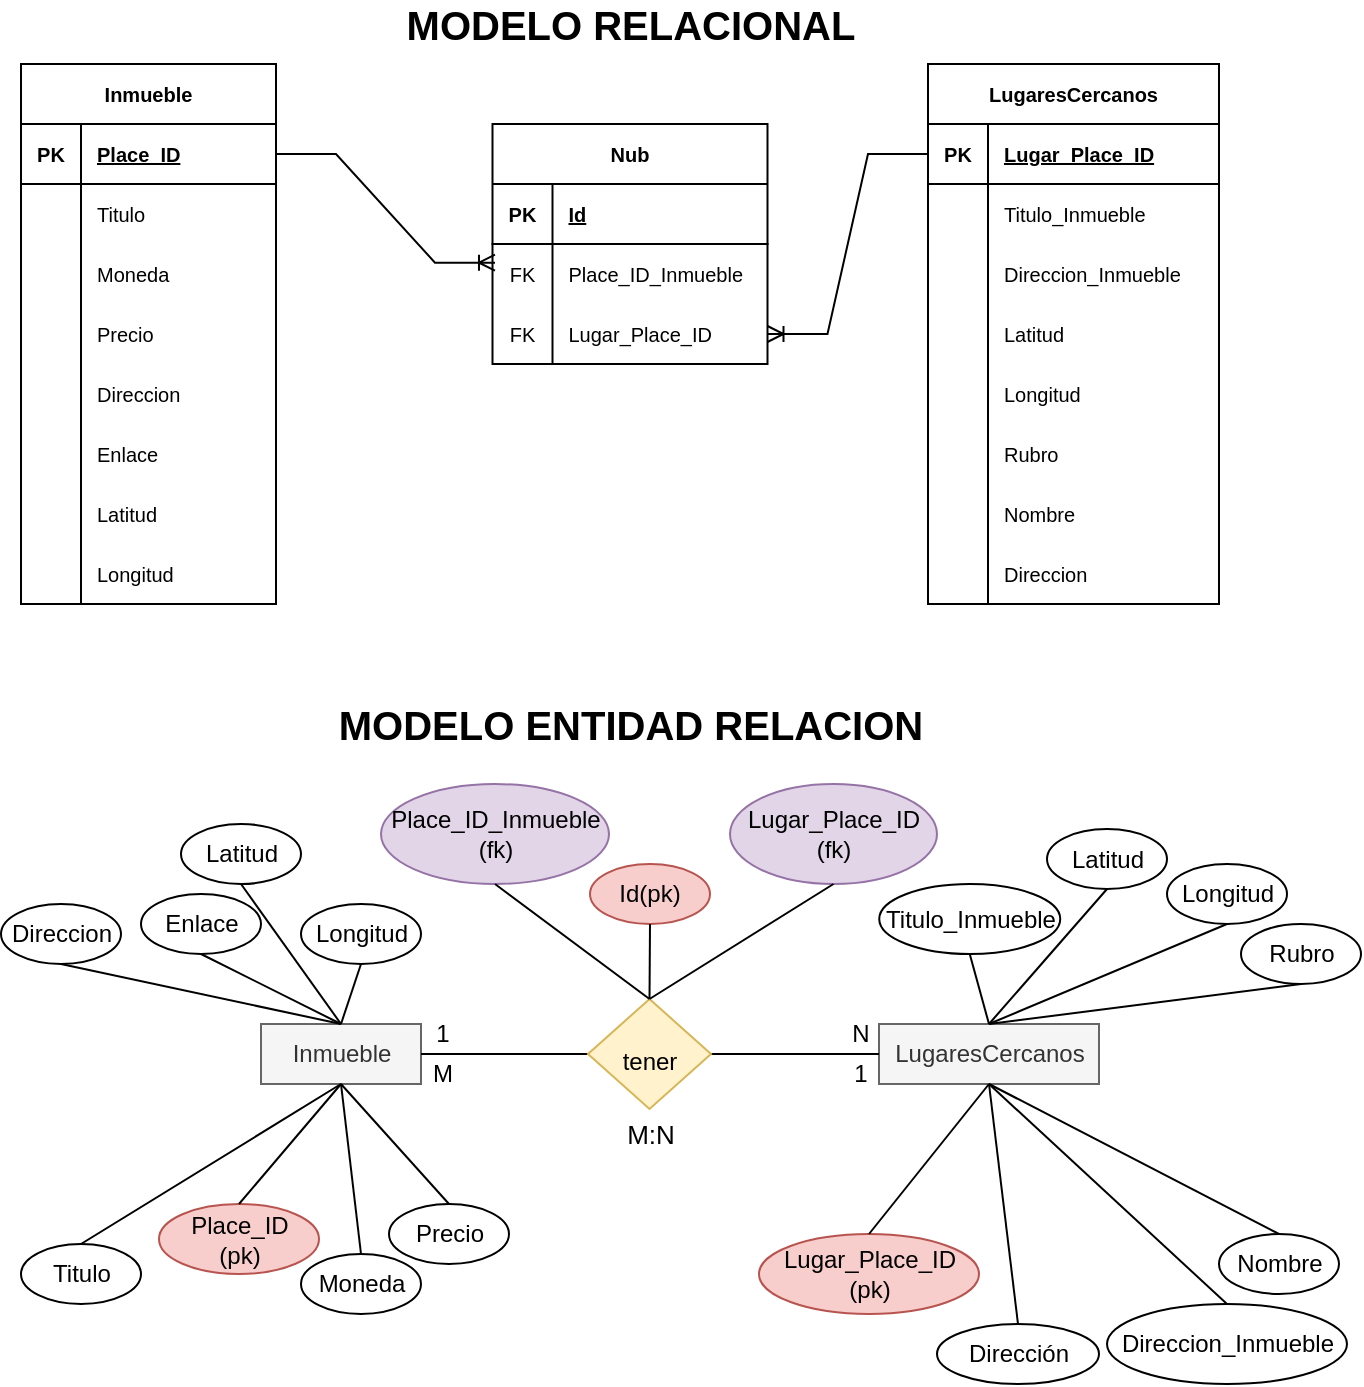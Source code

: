 <mxfile version="26.0.4">
  <diagram name="Página-1" id="Sjuj-3gqKvTOic_HNlAD">
    <mxGraphModel dx="1050" dy="522" grid="1" gridSize="10" guides="1" tooltips="1" connect="1" arrows="1" fold="1" page="1" pageScale="1" pageWidth="827" pageHeight="1169" math="0" shadow="0">
      <root>
        <mxCell id="0" />
        <mxCell id="1" parent="0" />
        <mxCell id="08mX7MxqLNH22tpMBtNo-1" value="Inmueble" style="shape=table;startSize=30;container=1;collapsible=1;childLayout=tableLayout;fixedRows=1;rowLines=0;fontStyle=1;align=center;resizeLast=1;fontSize=10;" vertex="1" parent="1">
          <mxGeometry x="99.5" y="70" width="127.5" height="270" as="geometry">
            <mxRectangle x="32.5" y="140" width="80" height="30" as="alternateBounds" />
          </mxGeometry>
        </mxCell>
        <mxCell id="08mX7MxqLNH22tpMBtNo-2" value="" style="shape=tableRow;horizontal=0;startSize=0;swimlaneHead=0;swimlaneBody=0;fillColor=none;collapsible=0;dropTarget=0;points=[[0,0.5],[1,0.5]];portConstraint=eastwest;top=0;left=0;right=0;bottom=1;fontSize=10;" vertex="1" parent="08mX7MxqLNH22tpMBtNo-1">
          <mxGeometry y="30" width="127.5" height="30" as="geometry" />
        </mxCell>
        <mxCell id="08mX7MxqLNH22tpMBtNo-3" value="PK" style="shape=partialRectangle;connectable=0;fillColor=none;top=0;left=0;bottom=0;right=0;fontStyle=1;overflow=hidden;fontSize=10;" vertex="1" parent="08mX7MxqLNH22tpMBtNo-2">
          <mxGeometry width="30" height="30" as="geometry">
            <mxRectangle width="30" height="30" as="alternateBounds" />
          </mxGeometry>
        </mxCell>
        <mxCell id="08mX7MxqLNH22tpMBtNo-4" value="Place_ID" style="shape=partialRectangle;connectable=0;fillColor=none;top=0;left=0;bottom=0;right=0;align=left;spacingLeft=6;fontStyle=5;overflow=hidden;fontSize=10;" vertex="1" parent="08mX7MxqLNH22tpMBtNo-2">
          <mxGeometry x="30" width="97.5" height="30" as="geometry">
            <mxRectangle width="97.5" height="30" as="alternateBounds" />
          </mxGeometry>
        </mxCell>
        <mxCell id="08mX7MxqLNH22tpMBtNo-5" value="" style="shape=tableRow;horizontal=0;startSize=0;swimlaneHead=0;swimlaneBody=0;fillColor=none;collapsible=0;dropTarget=0;points=[[0,0.5],[1,0.5]];portConstraint=eastwest;top=0;left=0;right=0;bottom=0;fontSize=10;" vertex="1" parent="08mX7MxqLNH22tpMBtNo-1">
          <mxGeometry y="60" width="127.5" height="30" as="geometry" />
        </mxCell>
        <mxCell id="08mX7MxqLNH22tpMBtNo-6" value="" style="shape=partialRectangle;connectable=0;fillColor=none;top=0;left=0;bottom=0;right=0;editable=1;overflow=hidden;fontSize=10;" vertex="1" parent="08mX7MxqLNH22tpMBtNo-5">
          <mxGeometry width="30" height="30" as="geometry">
            <mxRectangle width="30" height="30" as="alternateBounds" />
          </mxGeometry>
        </mxCell>
        <mxCell id="08mX7MxqLNH22tpMBtNo-7" value="Titulo" style="shape=partialRectangle;connectable=0;fillColor=none;top=0;left=0;bottom=0;right=0;align=left;spacingLeft=6;overflow=hidden;fontSize=10;" vertex="1" parent="08mX7MxqLNH22tpMBtNo-5">
          <mxGeometry x="30" width="97.5" height="30" as="geometry">
            <mxRectangle width="97.5" height="30" as="alternateBounds" />
          </mxGeometry>
        </mxCell>
        <mxCell id="08mX7MxqLNH22tpMBtNo-8" value="" style="shape=tableRow;horizontal=0;startSize=0;swimlaneHead=0;swimlaneBody=0;fillColor=none;collapsible=0;dropTarget=0;points=[[0,0.5],[1,0.5]];portConstraint=eastwest;top=0;left=0;right=0;bottom=0;fontSize=10;" vertex="1" parent="08mX7MxqLNH22tpMBtNo-1">
          <mxGeometry y="90" width="127.5" height="30" as="geometry" />
        </mxCell>
        <mxCell id="08mX7MxqLNH22tpMBtNo-9" value="" style="shape=partialRectangle;connectable=0;fillColor=none;top=0;left=0;bottom=0;right=0;editable=1;overflow=hidden;fontSize=10;" vertex="1" parent="08mX7MxqLNH22tpMBtNo-8">
          <mxGeometry width="30" height="30" as="geometry">
            <mxRectangle width="30" height="30" as="alternateBounds" />
          </mxGeometry>
        </mxCell>
        <mxCell id="08mX7MxqLNH22tpMBtNo-10" value="Moneda" style="shape=partialRectangle;connectable=0;fillColor=none;top=0;left=0;bottom=0;right=0;align=left;spacingLeft=6;overflow=hidden;fontSize=10;" vertex="1" parent="08mX7MxqLNH22tpMBtNo-8">
          <mxGeometry x="30" width="97.5" height="30" as="geometry">
            <mxRectangle width="97.5" height="30" as="alternateBounds" />
          </mxGeometry>
        </mxCell>
        <mxCell id="08mX7MxqLNH22tpMBtNo-172" style="shape=tableRow;horizontal=0;startSize=0;swimlaneHead=0;swimlaneBody=0;fillColor=none;collapsible=0;dropTarget=0;points=[[0,0.5],[1,0.5]];portConstraint=eastwest;top=0;left=0;right=0;bottom=0;fontSize=10;" vertex="1" parent="08mX7MxqLNH22tpMBtNo-1">
          <mxGeometry y="120" width="127.5" height="30" as="geometry" />
        </mxCell>
        <mxCell id="08mX7MxqLNH22tpMBtNo-173" style="shape=partialRectangle;connectable=0;fillColor=none;top=0;left=0;bottom=0;right=0;editable=1;overflow=hidden;fontSize=10;" vertex="1" parent="08mX7MxqLNH22tpMBtNo-172">
          <mxGeometry width="30" height="30" as="geometry">
            <mxRectangle width="30" height="30" as="alternateBounds" />
          </mxGeometry>
        </mxCell>
        <mxCell id="08mX7MxqLNH22tpMBtNo-174" value="Precio" style="shape=partialRectangle;connectable=0;fillColor=none;top=0;left=0;bottom=0;right=0;align=left;spacingLeft=6;overflow=hidden;fontSize=10;" vertex="1" parent="08mX7MxqLNH22tpMBtNo-172">
          <mxGeometry x="30" width="97.5" height="30" as="geometry">
            <mxRectangle width="97.5" height="30" as="alternateBounds" />
          </mxGeometry>
        </mxCell>
        <mxCell id="08mX7MxqLNH22tpMBtNo-175" style="shape=tableRow;horizontal=0;startSize=0;swimlaneHead=0;swimlaneBody=0;fillColor=none;collapsible=0;dropTarget=0;points=[[0,0.5],[1,0.5]];portConstraint=eastwest;top=0;left=0;right=0;bottom=0;fontSize=10;" vertex="1" parent="08mX7MxqLNH22tpMBtNo-1">
          <mxGeometry y="150" width="127.5" height="30" as="geometry" />
        </mxCell>
        <mxCell id="08mX7MxqLNH22tpMBtNo-176" style="shape=partialRectangle;connectable=0;fillColor=none;top=0;left=0;bottom=0;right=0;editable=1;overflow=hidden;fontSize=10;" vertex="1" parent="08mX7MxqLNH22tpMBtNo-175">
          <mxGeometry width="30" height="30" as="geometry">
            <mxRectangle width="30" height="30" as="alternateBounds" />
          </mxGeometry>
        </mxCell>
        <mxCell id="08mX7MxqLNH22tpMBtNo-177" value="Direccion" style="shape=partialRectangle;connectable=0;fillColor=none;top=0;left=0;bottom=0;right=0;align=left;spacingLeft=6;overflow=hidden;fontSize=10;" vertex="1" parent="08mX7MxqLNH22tpMBtNo-175">
          <mxGeometry x="30" width="97.5" height="30" as="geometry">
            <mxRectangle width="97.5" height="30" as="alternateBounds" />
          </mxGeometry>
        </mxCell>
        <mxCell id="08mX7MxqLNH22tpMBtNo-178" style="shape=tableRow;horizontal=0;startSize=0;swimlaneHead=0;swimlaneBody=0;fillColor=none;collapsible=0;dropTarget=0;points=[[0,0.5],[1,0.5]];portConstraint=eastwest;top=0;left=0;right=0;bottom=0;fontSize=10;" vertex="1" parent="08mX7MxqLNH22tpMBtNo-1">
          <mxGeometry y="180" width="127.5" height="30" as="geometry" />
        </mxCell>
        <mxCell id="08mX7MxqLNH22tpMBtNo-179" style="shape=partialRectangle;connectable=0;fillColor=none;top=0;left=0;bottom=0;right=0;editable=1;overflow=hidden;fontSize=10;" vertex="1" parent="08mX7MxqLNH22tpMBtNo-178">
          <mxGeometry width="30" height="30" as="geometry">
            <mxRectangle width="30" height="30" as="alternateBounds" />
          </mxGeometry>
        </mxCell>
        <mxCell id="08mX7MxqLNH22tpMBtNo-180" value="Enlace" style="shape=partialRectangle;connectable=0;fillColor=none;top=0;left=0;bottom=0;right=0;align=left;spacingLeft=6;overflow=hidden;fontSize=10;" vertex="1" parent="08mX7MxqLNH22tpMBtNo-178">
          <mxGeometry x="30" width="97.5" height="30" as="geometry">
            <mxRectangle width="97.5" height="30" as="alternateBounds" />
          </mxGeometry>
        </mxCell>
        <mxCell id="08mX7MxqLNH22tpMBtNo-181" style="shape=tableRow;horizontal=0;startSize=0;swimlaneHead=0;swimlaneBody=0;fillColor=none;collapsible=0;dropTarget=0;points=[[0,0.5],[1,0.5]];portConstraint=eastwest;top=0;left=0;right=0;bottom=0;fontSize=10;" vertex="1" parent="08mX7MxqLNH22tpMBtNo-1">
          <mxGeometry y="210" width="127.5" height="30" as="geometry" />
        </mxCell>
        <mxCell id="08mX7MxqLNH22tpMBtNo-182" style="shape=partialRectangle;connectable=0;fillColor=none;top=0;left=0;bottom=0;right=0;editable=1;overflow=hidden;fontSize=10;" vertex="1" parent="08mX7MxqLNH22tpMBtNo-181">
          <mxGeometry width="30" height="30" as="geometry">
            <mxRectangle width="30" height="30" as="alternateBounds" />
          </mxGeometry>
        </mxCell>
        <mxCell id="08mX7MxqLNH22tpMBtNo-183" value="Latitud" style="shape=partialRectangle;connectable=0;fillColor=none;top=0;left=0;bottom=0;right=0;align=left;spacingLeft=6;overflow=hidden;fontSize=10;" vertex="1" parent="08mX7MxqLNH22tpMBtNo-181">
          <mxGeometry x="30" width="97.5" height="30" as="geometry">
            <mxRectangle width="97.5" height="30" as="alternateBounds" />
          </mxGeometry>
        </mxCell>
        <mxCell id="08mX7MxqLNH22tpMBtNo-184" style="shape=tableRow;horizontal=0;startSize=0;swimlaneHead=0;swimlaneBody=0;fillColor=none;collapsible=0;dropTarget=0;points=[[0,0.5],[1,0.5]];portConstraint=eastwest;top=0;left=0;right=0;bottom=0;fontSize=10;" vertex="1" parent="08mX7MxqLNH22tpMBtNo-1">
          <mxGeometry y="240" width="127.5" height="30" as="geometry" />
        </mxCell>
        <mxCell id="08mX7MxqLNH22tpMBtNo-185" style="shape=partialRectangle;connectable=0;fillColor=none;top=0;left=0;bottom=0;right=0;editable=1;overflow=hidden;fontSize=10;" vertex="1" parent="08mX7MxqLNH22tpMBtNo-184">
          <mxGeometry width="30" height="30" as="geometry">
            <mxRectangle width="30" height="30" as="alternateBounds" />
          </mxGeometry>
        </mxCell>
        <mxCell id="08mX7MxqLNH22tpMBtNo-186" value="Longitud" style="shape=partialRectangle;connectable=0;fillColor=none;top=0;left=0;bottom=0;right=0;align=left;spacingLeft=6;overflow=hidden;fontSize=10;" vertex="1" parent="08mX7MxqLNH22tpMBtNo-184">
          <mxGeometry x="30" width="97.5" height="30" as="geometry">
            <mxRectangle width="97.5" height="30" as="alternateBounds" />
          </mxGeometry>
        </mxCell>
        <mxCell id="08mX7MxqLNH22tpMBtNo-11" value="LugaresCercanos" style="shape=table;startSize=30;container=1;collapsible=1;childLayout=tableLayout;fixedRows=1;rowLines=0;fontStyle=1;align=center;resizeLast=1;fontSize=10;" vertex="1" parent="1">
          <mxGeometry x="553" y="70" width="145.5" height="270" as="geometry" />
        </mxCell>
        <mxCell id="08mX7MxqLNH22tpMBtNo-12" value="" style="shape=tableRow;horizontal=0;startSize=0;swimlaneHead=0;swimlaneBody=0;fillColor=none;collapsible=0;dropTarget=0;points=[[0,0.5],[1,0.5]];portConstraint=eastwest;top=0;left=0;right=0;bottom=1;fontSize=10;" vertex="1" parent="08mX7MxqLNH22tpMBtNo-11">
          <mxGeometry y="30" width="145.5" height="30" as="geometry" />
        </mxCell>
        <mxCell id="08mX7MxqLNH22tpMBtNo-13" value="PK" style="shape=partialRectangle;connectable=0;fillColor=none;top=0;left=0;bottom=0;right=0;fontStyle=1;overflow=hidden;fontSize=10;" vertex="1" parent="08mX7MxqLNH22tpMBtNo-12">
          <mxGeometry width="30" height="30" as="geometry">
            <mxRectangle width="30" height="30" as="alternateBounds" />
          </mxGeometry>
        </mxCell>
        <mxCell id="08mX7MxqLNH22tpMBtNo-14" value="Lugar_Place_ID" style="shape=partialRectangle;connectable=0;fillColor=none;top=0;left=0;bottom=0;right=0;align=left;spacingLeft=6;fontStyle=5;overflow=hidden;fontSize=10;" vertex="1" parent="08mX7MxqLNH22tpMBtNo-12">
          <mxGeometry x="30" width="115.5" height="30" as="geometry">
            <mxRectangle width="115.5" height="30" as="alternateBounds" />
          </mxGeometry>
        </mxCell>
        <mxCell id="08mX7MxqLNH22tpMBtNo-202" style="shape=tableRow;horizontal=0;startSize=0;swimlaneHead=0;swimlaneBody=0;fillColor=none;collapsible=0;dropTarget=0;points=[[0,0.5],[1,0.5]];portConstraint=eastwest;top=0;left=0;right=0;bottom=0;fontSize=10;" vertex="1" parent="08mX7MxqLNH22tpMBtNo-11">
          <mxGeometry y="60" width="145.5" height="30" as="geometry" />
        </mxCell>
        <mxCell id="08mX7MxqLNH22tpMBtNo-203" style="shape=partialRectangle;connectable=0;fillColor=none;top=0;left=0;bottom=0;right=0;editable=1;overflow=hidden;fontSize=10;" vertex="1" parent="08mX7MxqLNH22tpMBtNo-202">
          <mxGeometry width="30" height="30" as="geometry">
            <mxRectangle width="30" height="30" as="alternateBounds" />
          </mxGeometry>
        </mxCell>
        <mxCell id="08mX7MxqLNH22tpMBtNo-204" value="Titulo_Inmueble" style="shape=partialRectangle;connectable=0;fillColor=none;top=0;left=0;bottom=0;right=0;align=left;spacingLeft=6;overflow=hidden;fontSize=10;" vertex="1" parent="08mX7MxqLNH22tpMBtNo-202">
          <mxGeometry x="30" width="115.5" height="30" as="geometry">
            <mxRectangle width="115.5" height="30" as="alternateBounds" />
          </mxGeometry>
        </mxCell>
        <mxCell id="08mX7MxqLNH22tpMBtNo-15" value="" style="shape=tableRow;horizontal=0;startSize=0;swimlaneHead=0;swimlaneBody=0;fillColor=none;collapsible=0;dropTarget=0;points=[[0,0.5],[1,0.5]];portConstraint=eastwest;top=0;left=0;right=0;bottom=0;fontSize=10;" vertex="1" parent="08mX7MxqLNH22tpMBtNo-11">
          <mxGeometry y="90" width="145.5" height="30" as="geometry" />
        </mxCell>
        <mxCell id="08mX7MxqLNH22tpMBtNo-16" value="" style="shape=partialRectangle;connectable=0;fillColor=none;top=0;left=0;bottom=0;right=0;editable=1;overflow=hidden;fontSize=10;" vertex="1" parent="08mX7MxqLNH22tpMBtNo-15">
          <mxGeometry width="30" height="30" as="geometry">
            <mxRectangle width="30" height="30" as="alternateBounds" />
          </mxGeometry>
        </mxCell>
        <mxCell id="08mX7MxqLNH22tpMBtNo-17" value="Direccion_Inmueble" style="shape=partialRectangle;connectable=0;fillColor=none;top=0;left=0;bottom=0;right=0;align=left;spacingLeft=6;overflow=hidden;fontSize=10;" vertex="1" parent="08mX7MxqLNH22tpMBtNo-15">
          <mxGeometry x="30" width="115.5" height="30" as="geometry">
            <mxRectangle width="115.5" height="30" as="alternateBounds" />
          </mxGeometry>
        </mxCell>
        <mxCell id="08mX7MxqLNH22tpMBtNo-18" value="" style="shape=tableRow;horizontal=0;startSize=0;swimlaneHead=0;swimlaneBody=0;fillColor=none;collapsible=0;dropTarget=0;points=[[0,0.5],[1,0.5]];portConstraint=eastwest;top=0;left=0;right=0;bottom=0;fontSize=10;" vertex="1" parent="08mX7MxqLNH22tpMBtNo-11">
          <mxGeometry y="120" width="145.5" height="30" as="geometry" />
        </mxCell>
        <mxCell id="08mX7MxqLNH22tpMBtNo-19" value="" style="shape=partialRectangle;connectable=0;fillColor=none;top=0;left=0;bottom=0;right=0;editable=1;overflow=hidden;fontSize=10;" vertex="1" parent="08mX7MxqLNH22tpMBtNo-18">
          <mxGeometry width="30" height="30" as="geometry">
            <mxRectangle width="30" height="30" as="alternateBounds" />
          </mxGeometry>
        </mxCell>
        <mxCell id="08mX7MxqLNH22tpMBtNo-20" value="Latitud" style="shape=partialRectangle;connectable=0;fillColor=none;top=0;left=0;bottom=0;right=0;align=left;spacingLeft=6;overflow=hidden;fontSize=10;" vertex="1" parent="08mX7MxqLNH22tpMBtNo-18">
          <mxGeometry x="30" width="115.5" height="30" as="geometry">
            <mxRectangle width="115.5" height="30" as="alternateBounds" />
          </mxGeometry>
        </mxCell>
        <mxCell id="08mX7MxqLNH22tpMBtNo-21" value="" style="shape=tableRow;horizontal=0;startSize=0;swimlaneHead=0;swimlaneBody=0;fillColor=none;collapsible=0;dropTarget=0;points=[[0,0.5],[1,0.5]];portConstraint=eastwest;top=0;left=0;right=0;bottom=0;fontSize=10;" vertex="1" parent="08mX7MxqLNH22tpMBtNo-11">
          <mxGeometry y="150" width="145.5" height="30" as="geometry" />
        </mxCell>
        <mxCell id="08mX7MxqLNH22tpMBtNo-22" value="" style="shape=partialRectangle;connectable=0;fillColor=none;top=0;left=0;bottom=0;right=0;editable=1;overflow=hidden;fontSize=10;" vertex="1" parent="08mX7MxqLNH22tpMBtNo-21">
          <mxGeometry width="30" height="30" as="geometry">
            <mxRectangle width="30" height="30" as="alternateBounds" />
          </mxGeometry>
        </mxCell>
        <mxCell id="08mX7MxqLNH22tpMBtNo-23" value="Longitud" style="shape=partialRectangle;connectable=0;fillColor=none;top=0;left=0;bottom=0;right=0;align=left;spacingLeft=6;overflow=hidden;fontSize=10;" vertex="1" parent="08mX7MxqLNH22tpMBtNo-21">
          <mxGeometry x="30" width="115.5" height="30" as="geometry">
            <mxRectangle width="115.5" height="30" as="alternateBounds" />
          </mxGeometry>
        </mxCell>
        <mxCell id="08mX7MxqLNH22tpMBtNo-190" style="shape=tableRow;horizontal=0;startSize=0;swimlaneHead=0;swimlaneBody=0;fillColor=none;collapsible=0;dropTarget=0;points=[[0,0.5],[1,0.5]];portConstraint=eastwest;top=0;left=0;right=0;bottom=0;fontSize=10;" vertex="1" parent="08mX7MxqLNH22tpMBtNo-11">
          <mxGeometry y="180" width="145.5" height="30" as="geometry" />
        </mxCell>
        <mxCell id="08mX7MxqLNH22tpMBtNo-191" style="shape=partialRectangle;connectable=0;fillColor=none;top=0;left=0;bottom=0;right=0;editable=1;overflow=hidden;fontSize=10;" vertex="1" parent="08mX7MxqLNH22tpMBtNo-190">
          <mxGeometry width="30" height="30" as="geometry">
            <mxRectangle width="30" height="30" as="alternateBounds" />
          </mxGeometry>
        </mxCell>
        <mxCell id="08mX7MxqLNH22tpMBtNo-192" value="Rubro" style="shape=partialRectangle;connectable=0;fillColor=none;top=0;left=0;bottom=0;right=0;align=left;spacingLeft=6;overflow=hidden;fontSize=10;" vertex="1" parent="08mX7MxqLNH22tpMBtNo-190">
          <mxGeometry x="30" width="115.5" height="30" as="geometry">
            <mxRectangle width="115.5" height="30" as="alternateBounds" />
          </mxGeometry>
        </mxCell>
        <mxCell id="08mX7MxqLNH22tpMBtNo-205" style="shape=tableRow;horizontal=0;startSize=0;swimlaneHead=0;swimlaneBody=0;fillColor=none;collapsible=0;dropTarget=0;points=[[0,0.5],[1,0.5]];portConstraint=eastwest;top=0;left=0;right=0;bottom=0;fontSize=10;" vertex="1" parent="08mX7MxqLNH22tpMBtNo-11">
          <mxGeometry y="210" width="145.5" height="30" as="geometry" />
        </mxCell>
        <mxCell id="08mX7MxqLNH22tpMBtNo-206" style="shape=partialRectangle;connectable=0;fillColor=none;top=0;left=0;bottom=0;right=0;editable=1;overflow=hidden;fontSize=10;" vertex="1" parent="08mX7MxqLNH22tpMBtNo-205">
          <mxGeometry width="30" height="30" as="geometry">
            <mxRectangle width="30" height="30" as="alternateBounds" />
          </mxGeometry>
        </mxCell>
        <mxCell id="08mX7MxqLNH22tpMBtNo-207" value="Nombre" style="shape=partialRectangle;connectable=0;fillColor=none;top=0;left=0;bottom=0;right=0;align=left;spacingLeft=6;overflow=hidden;fontSize=10;" vertex="1" parent="08mX7MxqLNH22tpMBtNo-205">
          <mxGeometry x="30" width="115.5" height="30" as="geometry">
            <mxRectangle width="115.5" height="30" as="alternateBounds" />
          </mxGeometry>
        </mxCell>
        <mxCell id="08mX7MxqLNH22tpMBtNo-193" style="shape=tableRow;horizontal=0;startSize=0;swimlaneHead=0;swimlaneBody=0;fillColor=none;collapsible=0;dropTarget=0;points=[[0,0.5],[1,0.5]];portConstraint=eastwest;top=0;left=0;right=0;bottom=0;fontSize=10;" vertex="1" parent="08mX7MxqLNH22tpMBtNo-11">
          <mxGeometry y="240" width="145.5" height="30" as="geometry" />
        </mxCell>
        <mxCell id="08mX7MxqLNH22tpMBtNo-194" style="shape=partialRectangle;connectable=0;fillColor=none;top=0;left=0;bottom=0;right=0;editable=1;overflow=hidden;fontSize=10;" vertex="1" parent="08mX7MxqLNH22tpMBtNo-193">
          <mxGeometry width="30" height="30" as="geometry">
            <mxRectangle width="30" height="30" as="alternateBounds" />
          </mxGeometry>
        </mxCell>
        <mxCell id="08mX7MxqLNH22tpMBtNo-195" value="Direccion" style="shape=partialRectangle;connectable=0;fillColor=none;top=0;left=0;bottom=0;right=0;align=left;spacingLeft=6;overflow=hidden;fontSize=10;" vertex="1" parent="08mX7MxqLNH22tpMBtNo-193">
          <mxGeometry x="30" width="115.5" height="30" as="geometry">
            <mxRectangle width="115.5" height="30" as="alternateBounds" />
          </mxGeometry>
        </mxCell>
        <mxCell id="08mX7MxqLNH22tpMBtNo-49" value="Nub" style="shape=table;startSize=30;container=1;collapsible=1;childLayout=tableLayout;fixedRows=1;rowLines=0;fontStyle=1;align=center;resizeLast=1;fontSize=10;" vertex="1" parent="1">
          <mxGeometry x="335.25" y="100" width="137.5" height="120" as="geometry" />
        </mxCell>
        <mxCell id="08mX7MxqLNH22tpMBtNo-50" value="" style="shape=tableRow;horizontal=0;startSize=0;swimlaneHead=0;swimlaneBody=0;fillColor=none;collapsible=0;dropTarget=0;points=[[0,0.5],[1,0.5]];portConstraint=eastwest;top=0;left=0;right=0;bottom=1;fontSize=10;" vertex="1" parent="08mX7MxqLNH22tpMBtNo-49">
          <mxGeometry y="30" width="137.5" height="30" as="geometry" />
        </mxCell>
        <mxCell id="08mX7MxqLNH22tpMBtNo-51" value="PK" style="shape=partialRectangle;connectable=0;fillColor=none;top=0;left=0;bottom=0;right=0;fontStyle=1;overflow=hidden;fontSize=10;" vertex="1" parent="08mX7MxqLNH22tpMBtNo-50">
          <mxGeometry width="30" height="30" as="geometry">
            <mxRectangle width="30" height="30" as="alternateBounds" />
          </mxGeometry>
        </mxCell>
        <mxCell id="08mX7MxqLNH22tpMBtNo-52" value="Id" style="shape=partialRectangle;connectable=0;fillColor=none;top=0;left=0;bottom=0;right=0;align=left;spacingLeft=6;fontStyle=5;overflow=hidden;fontSize=10;" vertex="1" parent="08mX7MxqLNH22tpMBtNo-50">
          <mxGeometry x="30" width="107.5" height="30" as="geometry">
            <mxRectangle width="107.5" height="30" as="alternateBounds" />
          </mxGeometry>
        </mxCell>
        <mxCell id="08mX7MxqLNH22tpMBtNo-53" value="" style="shape=tableRow;horizontal=0;startSize=0;swimlaneHead=0;swimlaneBody=0;fillColor=none;collapsible=0;dropTarget=0;points=[[0,0.5],[1,0.5]];portConstraint=eastwest;top=0;left=0;right=0;bottom=0;fontSize=10;" vertex="1" parent="08mX7MxqLNH22tpMBtNo-49">
          <mxGeometry y="60" width="137.5" height="30" as="geometry" />
        </mxCell>
        <mxCell id="08mX7MxqLNH22tpMBtNo-54" value="FK" style="shape=partialRectangle;connectable=0;fillColor=none;top=0;left=0;bottom=0;right=0;editable=1;overflow=hidden;fontSize=10;" vertex="1" parent="08mX7MxqLNH22tpMBtNo-53">
          <mxGeometry width="30" height="30" as="geometry">
            <mxRectangle width="30" height="30" as="alternateBounds" />
          </mxGeometry>
        </mxCell>
        <mxCell id="08mX7MxqLNH22tpMBtNo-55" value="Place_ID_Inmueble" style="shape=partialRectangle;connectable=0;fillColor=none;top=0;left=0;bottom=0;right=0;align=left;spacingLeft=6;overflow=hidden;fontSize=10;" vertex="1" parent="08mX7MxqLNH22tpMBtNo-53">
          <mxGeometry x="30" width="107.5" height="30" as="geometry">
            <mxRectangle width="107.5" height="30" as="alternateBounds" />
          </mxGeometry>
        </mxCell>
        <mxCell id="08mX7MxqLNH22tpMBtNo-56" value="" style="shape=tableRow;horizontal=0;startSize=0;swimlaneHead=0;swimlaneBody=0;fillColor=none;collapsible=0;dropTarget=0;points=[[0,0.5],[1,0.5]];portConstraint=eastwest;top=0;left=0;right=0;bottom=0;fontSize=10;" vertex="1" parent="08mX7MxqLNH22tpMBtNo-49">
          <mxGeometry y="90" width="137.5" height="30" as="geometry" />
        </mxCell>
        <mxCell id="08mX7MxqLNH22tpMBtNo-57" value="FK" style="shape=partialRectangle;connectable=0;fillColor=none;top=0;left=0;bottom=0;right=0;editable=1;overflow=hidden;fontSize=10;" vertex="1" parent="08mX7MxqLNH22tpMBtNo-56">
          <mxGeometry width="30" height="30" as="geometry">
            <mxRectangle width="30" height="30" as="alternateBounds" />
          </mxGeometry>
        </mxCell>
        <mxCell id="08mX7MxqLNH22tpMBtNo-58" value="Lugar_Place_ID" style="shape=partialRectangle;connectable=0;fillColor=none;top=0;left=0;bottom=0;right=0;align=left;spacingLeft=6;overflow=hidden;fontSize=10;" vertex="1" parent="08mX7MxqLNH22tpMBtNo-56">
          <mxGeometry x="30" width="107.5" height="30" as="geometry">
            <mxRectangle width="107.5" height="30" as="alternateBounds" />
          </mxGeometry>
        </mxCell>
        <mxCell id="08mX7MxqLNH22tpMBtNo-59" value="&lt;b&gt;&lt;font style=&quot;font-size: 20px&quot;&gt;MODELO RELACIONAL&lt;/font&gt;&lt;/b&gt;" style="text;html=1;align=center;verticalAlign=middle;resizable=0;points=[];autosize=1;strokeColor=none;fillColor=none;fontSize=12;" vertex="1" parent="1">
          <mxGeometry x="284" y="40" width="240" height="20" as="geometry" />
        </mxCell>
        <mxCell id="08mX7MxqLNH22tpMBtNo-60" value="" style="edgeStyle=entityRelationEdgeStyle;fontSize=12;html=1;endArrow=ERoneToMany;rounded=0;entryX=1;entryY=0.5;entryDx=0;entryDy=0;exitX=0;exitY=0.5;exitDx=0;exitDy=0;" edge="1" parent="1" source="08mX7MxqLNH22tpMBtNo-12" target="08mX7MxqLNH22tpMBtNo-56">
          <mxGeometry width="100" height="100" relative="1" as="geometry">
            <mxPoint x="539.12" y="195" as="sourcePoint" />
            <mxPoint x="479" y="285" as="targetPoint" />
          </mxGeometry>
        </mxCell>
        <mxCell id="08mX7MxqLNH22tpMBtNo-61" value="" style="edgeStyle=entityRelationEdgeStyle;fontSize=12;html=1;endArrow=ERoneToMany;rounded=0;entryX=0.009;entryY=0.311;entryDx=0;entryDy=0;exitX=1;exitY=0.5;exitDx=0;exitDy=0;entryPerimeter=0;" edge="1" parent="1" source="08mX7MxqLNH22tpMBtNo-2" target="08mX7MxqLNH22tpMBtNo-53">
          <mxGeometry width="100" height="100" relative="1" as="geometry">
            <mxPoint x="549.12" y="205" as="sourcePoint" />
            <mxPoint x="489" y="295" as="targetPoint" />
          </mxGeometry>
        </mxCell>
        <mxCell id="08mX7MxqLNH22tpMBtNo-62" value="Inmueble" style="rounded=0;whiteSpace=wrap;html=1;fillColor=#f5f5f5;fontColor=#333333;strokeColor=#666666;" vertex="1" parent="1">
          <mxGeometry x="219.5" y="550" width="80" height="30" as="geometry" />
        </mxCell>
        <mxCell id="08mX7MxqLNH22tpMBtNo-64" value="LugaresCercanos" style="rounded=0;whiteSpace=wrap;html=1;fillColor=#f5f5f5;fontColor=#333333;strokeColor=#666666;" vertex="1" parent="1">
          <mxGeometry x="528.5" y="550" width="110" height="30" as="geometry" />
        </mxCell>
        <mxCell id="08mX7MxqLNH22tpMBtNo-69" value="" style="endArrow=none;html=1;rounded=0;fontSize=20;entryX=1;entryY=0.5;entryDx=0;entryDy=0;exitX=0;exitY=0.5;exitDx=0;exitDy=0;" edge="1" parent="1" source="08mX7MxqLNH22tpMBtNo-71" target="08mX7MxqLNH22tpMBtNo-62">
          <mxGeometry width="50" height="50" relative="1" as="geometry">
            <mxPoint x="249.5" y="690" as="sourcePoint" />
            <mxPoint x="299.5" y="640" as="targetPoint" />
          </mxGeometry>
        </mxCell>
        <mxCell id="08mX7MxqLNH22tpMBtNo-70" value="" style="endArrow=none;html=1;rounded=0;fontSize=20;entryX=1;entryY=0.5;entryDx=0;entryDy=0;exitX=0;exitY=0.5;exitDx=0;exitDy=0;" edge="1" parent="1" source="08mX7MxqLNH22tpMBtNo-64" target="08mX7MxqLNH22tpMBtNo-71">
          <mxGeometry width="50" height="50" relative="1" as="geometry">
            <mxPoint x="298.5" y="760" as="sourcePoint" />
            <mxPoint x="498.5" y="565" as="targetPoint" />
          </mxGeometry>
        </mxCell>
        <mxCell id="08mX7MxqLNH22tpMBtNo-71" value="&lt;font style=&quot;font-size: 12px&quot;&gt;tener&lt;/font&gt;" style="rhombus;whiteSpace=wrap;html=1;fontSize=20;fillColor=#fff2cc;strokeColor=#d6b656;" vertex="1" parent="1">
          <mxGeometry x="383" y="537.5" width="61.5" height="55" as="geometry" />
        </mxCell>
        <mxCell id="08mX7MxqLNH22tpMBtNo-76" value="&lt;font style=&quot;font-size: 13px;&quot;&gt;M:N&lt;/font&gt;" style="text;html=1;align=center;verticalAlign=middle;resizable=0;points=[];autosize=1;strokeColor=none;fillColor=none;fontSize=12;" vertex="1" parent="1">
          <mxGeometry x="389" y="590" width="50" height="30" as="geometry" />
        </mxCell>
        <mxCell id="08mX7MxqLNH22tpMBtNo-81" value="&lt;font&gt;M&lt;/font&gt;" style="text;html=1;align=center;verticalAlign=middle;resizable=0;points=[];autosize=1;strokeColor=none;fillColor=none;fontSize=12;" vertex="1" parent="1">
          <mxGeometry x="294.5" y="560" width="30" height="30" as="geometry" />
        </mxCell>
        <mxCell id="08mX7MxqLNH22tpMBtNo-85" value="&lt;font&gt;1&lt;/font&gt;" style="text;html=1;align=center;verticalAlign=middle;resizable=0;points=[];autosize=1;strokeColor=none;fillColor=none;fontSize=12;" vertex="1" parent="1">
          <mxGeometry x="294.5" y="540" width="30" height="30" as="geometry" />
        </mxCell>
        <mxCell id="08mX7MxqLNH22tpMBtNo-86" value="&lt;font&gt;N&lt;/font&gt;" style="text;html=1;align=center;verticalAlign=middle;resizable=0;points=[];autosize=1;strokeColor=none;fillColor=none;fontSize=12;" vertex="1" parent="1">
          <mxGeometry x="503.5" y="540" width="30" height="30" as="geometry" />
        </mxCell>
        <mxCell id="08mX7MxqLNH22tpMBtNo-87" value="&lt;font&gt;1&lt;/font&gt;" style="text;html=1;align=center;verticalAlign=middle;resizable=0;points=[];autosize=1;strokeColor=none;fillColor=none;fontSize=12;" vertex="1" parent="1">
          <mxGeometry x="503.5" y="560" width="30" height="30" as="geometry" />
        </mxCell>
        <mxCell id="08mX7MxqLNH22tpMBtNo-96" value="Lugar_Place_ID&lt;div&gt;(pk)&lt;/div&gt;" style="ellipse;whiteSpace=wrap;html=1;fontSize=12;fillColor=#f8cecc;strokeColor=#b85450;" vertex="1" parent="1">
          <mxGeometry x="468.5" y="655" width="110" height="40" as="geometry" />
        </mxCell>
        <mxCell id="08mX7MxqLNH22tpMBtNo-97" value="" style="endArrow=none;html=1;rounded=0;fontSize=10;entryX=0.5;entryY=1;entryDx=0;entryDy=0;exitX=0.5;exitY=0;exitDx=0;exitDy=0;" edge="1" parent="1" source="08mX7MxqLNH22tpMBtNo-96" target="08mX7MxqLNH22tpMBtNo-64">
          <mxGeometry width="50" height="50" relative="1" as="geometry">
            <mxPoint x="354.5" y="760" as="sourcePoint" />
            <mxPoint x="544.5" y="740" as="targetPoint" />
          </mxGeometry>
        </mxCell>
        <mxCell id="08mX7MxqLNH22tpMBtNo-98" value="Titulo_Inmueble" style="ellipse;whiteSpace=wrap;html=1;fontSize=12;" vertex="1" parent="1">
          <mxGeometry x="528.62" y="480" width="90.5" height="35" as="geometry" />
        </mxCell>
        <mxCell id="08mX7MxqLNH22tpMBtNo-99" value="" style="endArrow=none;html=1;rounded=0;fontSize=10;entryX=0.5;entryY=0;entryDx=0;entryDy=0;exitX=0.5;exitY=1;exitDx=0;exitDy=0;" edge="1" parent="1" target="08mX7MxqLNH22tpMBtNo-64" source="08mX7MxqLNH22tpMBtNo-98">
          <mxGeometry width="50" height="50" relative="1" as="geometry">
            <mxPoint x="558.5" y="670" as="sourcePoint" />
            <mxPoint x="544.5" y="740" as="targetPoint" />
          </mxGeometry>
        </mxCell>
        <mxCell id="08mX7MxqLNH22tpMBtNo-100" value="Direccion_Inmueble" style="ellipse;whiteSpace=wrap;html=1;fontSize=12;" vertex="1" parent="1">
          <mxGeometry x="642.5" y="690" width="120" height="40" as="geometry" />
        </mxCell>
        <mxCell id="08mX7MxqLNH22tpMBtNo-101" value="" style="endArrow=none;html=1;rounded=0;fontSize=10;entryX=0.5;entryY=1;entryDx=0;entryDy=0;exitX=0.5;exitY=0;exitDx=0;exitDy=0;" edge="1" parent="1" source="08mX7MxqLNH22tpMBtNo-100" target="08mX7MxqLNH22tpMBtNo-64">
          <mxGeometry width="50" height="50" relative="1" as="geometry">
            <mxPoint x="494.5" y="710" as="sourcePoint" />
            <mxPoint x="544.5" y="740" as="targetPoint" />
          </mxGeometry>
        </mxCell>
        <mxCell id="08mX7MxqLNH22tpMBtNo-102" value="Titulo" style="ellipse;whiteSpace=wrap;html=1;fontSize=12;" vertex="1" parent="1">
          <mxGeometry x="99.5" y="660" width="60" height="30" as="geometry" />
        </mxCell>
        <mxCell id="08mX7MxqLNH22tpMBtNo-103" value="" style="endArrow=none;html=1;rounded=0;fontSize=10;entryX=0.5;entryY=1;entryDx=0;entryDy=0;exitX=0.5;exitY=0;exitDx=0;exitDy=0;" edge="1" parent="1" source="08mX7MxqLNH22tpMBtNo-102">
          <mxGeometry width="50" height="50" relative="1" as="geometry">
            <mxPoint x="19.5" y="710" as="sourcePoint" />
            <mxPoint x="259.5" y="580" as="targetPoint" />
          </mxGeometry>
        </mxCell>
        <mxCell id="08mX7MxqLNH22tpMBtNo-104" value="Place_ID&lt;div&gt;(pk)&lt;/div&gt;" style="ellipse;whiteSpace=wrap;html=1;fontSize=12;fillColor=#f8cecc;strokeColor=#b85450;" vertex="1" parent="1">
          <mxGeometry x="168.5" y="640" width="80" height="35" as="geometry" />
        </mxCell>
        <mxCell id="08mX7MxqLNH22tpMBtNo-105" value="" style="endArrow=none;html=1;rounded=0;fontSize=10;exitX=0.5;exitY=0;exitDx=0;exitDy=0;" edge="1" parent="1" source="08mX7MxqLNH22tpMBtNo-104">
          <mxGeometry width="50" height="50" relative="1" as="geometry">
            <mxPoint x="59.5" y="740" as="sourcePoint" />
            <mxPoint x="259.5" y="580" as="targetPoint" />
          </mxGeometry>
        </mxCell>
        <mxCell id="08mX7MxqLNH22tpMBtNo-106" value="Moneda" style="ellipse;whiteSpace=wrap;html=1;fontSize=12;" vertex="1" parent="1">
          <mxGeometry x="239.5" y="665" width="60" height="30" as="geometry" />
        </mxCell>
        <mxCell id="08mX7MxqLNH22tpMBtNo-117" value="" style="endArrow=none;html=1;rounded=0;fontSize=10;entryX=0.5;entryY=1;entryDx=0;entryDy=0;exitX=0.5;exitY=0;exitDx=0;exitDy=0;" edge="1" parent="1" source="08mX7MxqLNH22tpMBtNo-62" target="08mX7MxqLNH22tpMBtNo-141">
          <mxGeometry width="50" height="50" relative="1" as="geometry">
            <mxPoint x="135.5" y="570" as="sourcePoint" />
            <mxPoint x="289.5" y="525" as="targetPoint" />
            <Array as="points" />
          </mxGeometry>
        </mxCell>
        <mxCell id="08mX7MxqLNH22tpMBtNo-124" value="&lt;b&gt;&lt;font style=&quot;font-size: 20px&quot;&gt;MODELO ENTIDAD RELACION&lt;/font&gt;&lt;/b&gt;" style="text;html=1;align=center;verticalAlign=middle;resizable=0;points=[];autosize=1;strokeColor=none;fillColor=none;fontSize=12;" vertex="1" parent="1">
          <mxGeometry x="249" y="390" width="310" height="20" as="geometry" />
        </mxCell>
        <mxCell id="08mX7MxqLNH22tpMBtNo-125" value="&lt;div&gt;Latitud&lt;/div&gt;" style="ellipse;whiteSpace=wrap;html=1;fontSize=12;" vertex="1" parent="1">
          <mxGeometry x="612.5" y="452.5" width="60" height="30" as="geometry" />
        </mxCell>
        <mxCell id="08mX7MxqLNH22tpMBtNo-126" value="&lt;div&gt;Longitud&lt;/div&gt;" style="ellipse;whiteSpace=wrap;html=1;fontSize=12;" vertex="1" parent="1">
          <mxGeometry x="672.5" y="470" width="60" height="30" as="geometry" />
        </mxCell>
        <mxCell id="08mX7MxqLNH22tpMBtNo-127" value="&lt;div&gt;Rubro&lt;/div&gt;" style="ellipse;whiteSpace=wrap;html=1;fontSize=12;" vertex="1" parent="1">
          <mxGeometry x="709.5" y="500" width="60" height="30" as="geometry" />
        </mxCell>
        <mxCell id="08mX7MxqLNH22tpMBtNo-128" value="&lt;div&gt;Nombre&lt;/div&gt;" style="ellipse;whiteSpace=wrap;html=1;fontSize=12;" vertex="1" parent="1">
          <mxGeometry x="698.5" y="655" width="60" height="30" as="geometry" />
        </mxCell>
        <mxCell id="08mX7MxqLNH22tpMBtNo-129" value="&lt;div&gt;Dirección&lt;/div&gt;" style="ellipse;whiteSpace=wrap;html=1;fontSize=12;" vertex="1" parent="1">
          <mxGeometry x="557.5" y="700" width="81" height="30" as="geometry" />
        </mxCell>
        <mxCell id="08mX7MxqLNH22tpMBtNo-130" value="" style="endArrow=none;html=1;rounded=0;fontSize=10;entryX=0.5;entryY=0;entryDx=0;entryDy=0;exitX=0.5;exitY=1;exitDx=0;exitDy=0;" edge="1" parent="1" source="08mX7MxqLNH22tpMBtNo-125" target="08mX7MxqLNH22tpMBtNo-64">
          <mxGeometry width="50" height="50" relative="1" as="geometry">
            <mxPoint x="634.5" y="660" as="sourcePoint" />
            <mxPoint x="593.5" y="590" as="targetPoint" />
          </mxGeometry>
        </mxCell>
        <mxCell id="08mX7MxqLNH22tpMBtNo-131" value="" style="endArrow=none;html=1;rounded=0;fontSize=10;entryX=0.5;entryY=0;entryDx=0;entryDy=0;exitX=0.5;exitY=1;exitDx=0;exitDy=0;" edge="1" parent="1" source="08mX7MxqLNH22tpMBtNo-126" target="08mX7MxqLNH22tpMBtNo-64">
          <mxGeometry width="50" height="50" relative="1" as="geometry">
            <mxPoint x="657.5" y="498" as="sourcePoint" />
            <mxPoint x="593.5" y="560" as="targetPoint" />
          </mxGeometry>
        </mxCell>
        <mxCell id="08mX7MxqLNH22tpMBtNo-132" value="" style="endArrow=none;html=1;rounded=0;fontSize=10;entryX=0.5;entryY=0;entryDx=0;entryDy=0;exitX=0.5;exitY=1;exitDx=0;exitDy=0;" edge="1" parent="1" source="08mX7MxqLNH22tpMBtNo-127" target="08mX7MxqLNH22tpMBtNo-64">
          <mxGeometry width="50" height="50" relative="1" as="geometry">
            <mxPoint x="748.5" y="500" as="sourcePoint" />
            <mxPoint x="593.5" y="560" as="targetPoint" />
          </mxGeometry>
        </mxCell>
        <mxCell id="08mX7MxqLNH22tpMBtNo-133" value="" style="endArrow=none;html=1;rounded=0;fontSize=10;entryX=0.5;entryY=1;entryDx=0;entryDy=0;exitX=0.5;exitY=0;exitDx=0;exitDy=0;" edge="1" parent="1" source="08mX7MxqLNH22tpMBtNo-128" target="08mX7MxqLNH22tpMBtNo-64">
          <mxGeometry width="50" height="50" relative="1" as="geometry">
            <mxPoint x="558.5" y="700" as="sourcePoint" />
            <mxPoint x="593.5" y="590" as="targetPoint" />
          </mxGeometry>
        </mxCell>
        <mxCell id="08mX7MxqLNH22tpMBtNo-134" value="" style="endArrow=none;html=1;rounded=0;fontSize=10;entryX=0.5;entryY=1;entryDx=0;entryDy=0;exitX=0.5;exitY=0;exitDx=0;exitDy=0;" edge="1" parent="1" source="08mX7MxqLNH22tpMBtNo-129" target="08mX7MxqLNH22tpMBtNo-64">
          <mxGeometry width="50" height="50" relative="1" as="geometry">
            <mxPoint x="648.5" y="680" as="sourcePoint" />
            <mxPoint x="593.5" y="590" as="targetPoint" />
          </mxGeometry>
        </mxCell>
        <mxCell id="08mX7MxqLNH22tpMBtNo-136" value="" style="endArrow=none;html=1;rounded=0;fontSize=10;exitX=0.5;exitY=0;exitDx=0;exitDy=0;entryX=0.5;entryY=1;entryDx=0;entryDy=0;" edge="1" parent="1" source="08mX7MxqLNH22tpMBtNo-106" target="08mX7MxqLNH22tpMBtNo-62">
          <mxGeometry width="50" height="50" relative="1" as="geometry">
            <mxPoint x="129.5" y="645" as="sourcePoint" />
            <mxPoint x="289.5" y="620" as="targetPoint" />
          </mxGeometry>
        </mxCell>
        <mxCell id="08mX7MxqLNH22tpMBtNo-137" value="Precio" style="ellipse;whiteSpace=wrap;html=1;fontSize=12;" vertex="1" parent="1">
          <mxGeometry x="283.5" y="640" width="60" height="30" as="geometry" />
        </mxCell>
        <mxCell id="08mX7MxqLNH22tpMBtNo-138" value="Direccion" style="ellipse;whiteSpace=wrap;html=1;fontSize=12;" vertex="1" parent="1">
          <mxGeometry x="89.5" y="490" width="60" height="30" as="geometry" />
        </mxCell>
        <mxCell id="08mX7MxqLNH22tpMBtNo-139" value="Enlace" style="ellipse;whiteSpace=wrap;html=1;fontSize=12;" vertex="1" parent="1">
          <mxGeometry x="159.5" y="485" width="60" height="30" as="geometry" />
        </mxCell>
        <mxCell id="08mX7MxqLNH22tpMBtNo-140" value="&lt;div&gt;Latitud&lt;/div&gt;" style="ellipse;whiteSpace=wrap;html=1;fontSize=12;" vertex="1" parent="1">
          <mxGeometry x="179.5" y="450" width="60" height="30" as="geometry" />
        </mxCell>
        <mxCell id="08mX7MxqLNH22tpMBtNo-141" value="&lt;div&gt;Longitud&lt;/div&gt;" style="ellipse;whiteSpace=wrap;html=1;fontSize=12;" vertex="1" parent="1">
          <mxGeometry x="239.5" y="490" width="60" height="30" as="geometry" />
        </mxCell>
        <mxCell id="08mX7MxqLNH22tpMBtNo-142" value="" style="endArrow=none;html=1;rounded=0;fontSize=10;entryX=0.5;entryY=0;entryDx=0;entryDy=0;exitX=0.5;exitY=1;exitDx=0;exitDy=0;" edge="1" parent="1" source="08mX7MxqLNH22tpMBtNo-62" target="08mX7MxqLNH22tpMBtNo-137">
          <mxGeometry width="50" height="50" relative="1" as="geometry">
            <mxPoint x="269.5" y="600" as="sourcePoint" />
            <mxPoint x="299.5" y="535" as="targetPoint" />
            <Array as="points" />
          </mxGeometry>
        </mxCell>
        <mxCell id="08mX7MxqLNH22tpMBtNo-143" value="" style="endArrow=none;html=1;rounded=0;fontSize=10;entryX=0.5;entryY=1;entryDx=0;entryDy=0;exitX=0.5;exitY=0;exitDx=0;exitDy=0;" edge="1" parent="1" source="08mX7MxqLNH22tpMBtNo-62" target="08mX7MxqLNH22tpMBtNo-140">
          <mxGeometry width="50" height="50" relative="1" as="geometry">
            <mxPoint x="239.5" y="530" as="sourcePoint" />
            <mxPoint x="279.5" y="510" as="targetPoint" />
            <Array as="points" />
          </mxGeometry>
        </mxCell>
        <mxCell id="08mX7MxqLNH22tpMBtNo-144" value="" style="endArrow=none;html=1;rounded=0;fontSize=10;entryX=0.5;entryY=1;entryDx=0;entryDy=0;exitX=0.5;exitY=0;exitDx=0;exitDy=0;" edge="1" parent="1" source="08mX7MxqLNH22tpMBtNo-62" target="08mX7MxqLNH22tpMBtNo-139">
          <mxGeometry width="50" height="50" relative="1" as="geometry">
            <mxPoint x="269.5" y="560" as="sourcePoint" />
            <mxPoint x="192.5" y="520" as="targetPoint" />
            <Array as="points" />
          </mxGeometry>
        </mxCell>
        <mxCell id="08mX7MxqLNH22tpMBtNo-145" value="" style="endArrow=none;html=1;rounded=0;fontSize=10;entryX=0.5;entryY=1;entryDx=0;entryDy=0;exitX=0.5;exitY=0;exitDx=0;exitDy=0;" edge="1" parent="1" source="08mX7MxqLNH22tpMBtNo-62" target="08mX7MxqLNH22tpMBtNo-138">
          <mxGeometry width="50" height="50" relative="1" as="geometry">
            <mxPoint x="169.5" y="560" as="sourcePoint" />
            <mxPoint x="129.5" y="530" as="targetPoint" />
            <Array as="points" />
          </mxGeometry>
        </mxCell>
        <mxCell id="08mX7MxqLNH22tpMBtNo-146" style="edgeStyle=orthogonalEdgeStyle;rounded=0;orthogonalLoop=1;jettySize=auto;html=1;exitX=0.5;exitY=1;exitDx=0;exitDy=0;" edge="1" parent="1" source="08mX7MxqLNH22tpMBtNo-128" target="08mX7MxqLNH22tpMBtNo-128">
          <mxGeometry relative="1" as="geometry" />
        </mxCell>
        <mxCell id="08mX7MxqLNH22tpMBtNo-149" value="Lugar_Place_ID&lt;div&gt;(fk)&lt;/div&gt;" style="ellipse;whiteSpace=wrap;html=1;fontSize=12;fillColor=#e1d5e7;strokeColor=#9673a6;" vertex="1" parent="1">
          <mxGeometry x="454" y="430" width="103.5" height="50" as="geometry" />
        </mxCell>
        <mxCell id="08mX7MxqLNH22tpMBtNo-150" value="" style="endArrow=none;html=1;rounded=0;fontSize=10;exitX=0.5;exitY=0;exitDx=0;exitDy=0;entryX=0.5;entryY=1;entryDx=0;entryDy=0;" edge="1" parent="1" target="08mX7MxqLNH22tpMBtNo-149" source="08mX7MxqLNH22tpMBtNo-71">
          <mxGeometry width="50" height="50" relative="1" as="geometry">
            <mxPoint x="416" y="520" as="sourcePoint" />
            <mxPoint x="461" y="390.42" as="targetPoint" />
          </mxGeometry>
        </mxCell>
        <mxCell id="08mX7MxqLNH22tpMBtNo-151" value="Place_ID_Inmueble&lt;div&gt;(fk)&lt;/div&gt;" style="ellipse;whiteSpace=wrap;html=1;fontSize=12;fillColor=#e1d5e7;strokeColor=#9673a6;" vertex="1" parent="1">
          <mxGeometry x="279.5" y="430" width="114" height="50" as="geometry" />
        </mxCell>
        <mxCell id="08mX7MxqLNH22tpMBtNo-152" value="" style="endArrow=none;html=1;rounded=0;fontSize=10;entryX=0.5;entryY=1;entryDx=0;entryDy=0;exitX=0.5;exitY=0;exitDx=0;exitDy=0;" edge="1" parent="1" target="08mX7MxqLNH22tpMBtNo-151" source="08mX7MxqLNH22tpMBtNo-71">
          <mxGeometry width="50" height="50" relative="1" as="geometry">
            <mxPoint x="409.5" y="540" as="sourcePoint" />
            <mxPoint x="476" y="470.42" as="targetPoint" />
          </mxGeometry>
        </mxCell>
        <mxCell id="08mX7MxqLNH22tpMBtNo-153" value="Id(pk)" style="ellipse;whiteSpace=wrap;html=1;fontSize=12;fillColor=#f8cecc;strokeColor=#b85450;" vertex="1" parent="1">
          <mxGeometry x="384" y="470" width="60" height="30" as="geometry" />
        </mxCell>
        <mxCell id="08mX7MxqLNH22tpMBtNo-154" value="" style="endArrow=none;html=1;rounded=0;fontSize=10;exitX=0.5;exitY=0;exitDx=0;exitDy=0;entryX=0.5;entryY=1;entryDx=0;entryDy=0;" edge="1" parent="1" target="08mX7MxqLNH22tpMBtNo-153" source="08mX7MxqLNH22tpMBtNo-71">
          <mxGeometry width="50" height="50" relative="1" as="geometry">
            <mxPoint x="416" y="520" as="sourcePoint" />
            <mxPoint x="521" y="565" as="targetPoint" />
          </mxGeometry>
        </mxCell>
      </root>
    </mxGraphModel>
  </diagram>
</mxfile>
